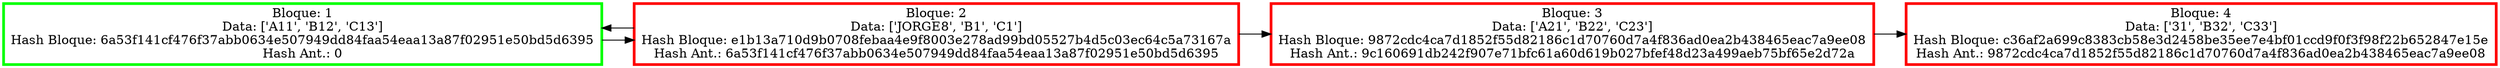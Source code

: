 digraph G{
rankdir=LR;
node[shape = "box"]
node1[label="Bloque: 1\nData: ['A11', 'B12', 'C13']\nHash Bloque: 6a53f141cf476f37abb0634e507949dd84faa54eaa13a87f02951e50bd5d6395\nHash Ant.: 0", color="green", penwidth=3]
node1->node2
node2[label="Bloque: 2\nData: ['JORGE8', 'B1', 'C1']\nHash Bloque: e1b13a710d9b0708febaa4e9f8003e278ad99bd05527b4d5c03ec64c5a73167a\nHash Ant.: 6a53f141cf476f37abb0634e507949dd84faa54eaa13a87f02951e50bd5d6395", color="green", penwidth=3]
node2->node3
node2->node1
node1[color=green]node3[label="Bloque: 3\nData: ['A21', 'B22', 'C23']\nHash Bloque: 9872cdc4ca7d1852f55d82186c1d70760d7a4f836ad0ea2b438465eac7a9ee08\nHash Ant.: 9c160691db242f907e71bfc61a60d619b027bfef48d23a499aeb75bf65e2d72a", color="red", penwidth=3]
node3->node4
node2[color=red]node4[label="Bloque: 4\nData: ['31', 'B32', 'C33']\nHash Bloque: c36af2a699c8383cb58e3d2458be35ee7e4bf01ccd9f0f3f98f22b652847e15e\nHash Ant.: 9872cdc4ca7d1852f55d82186c1d70760d7a4f836ad0ea2b438465eac7a9ee08", color="red", penwidth=3]
node3[color=red]}